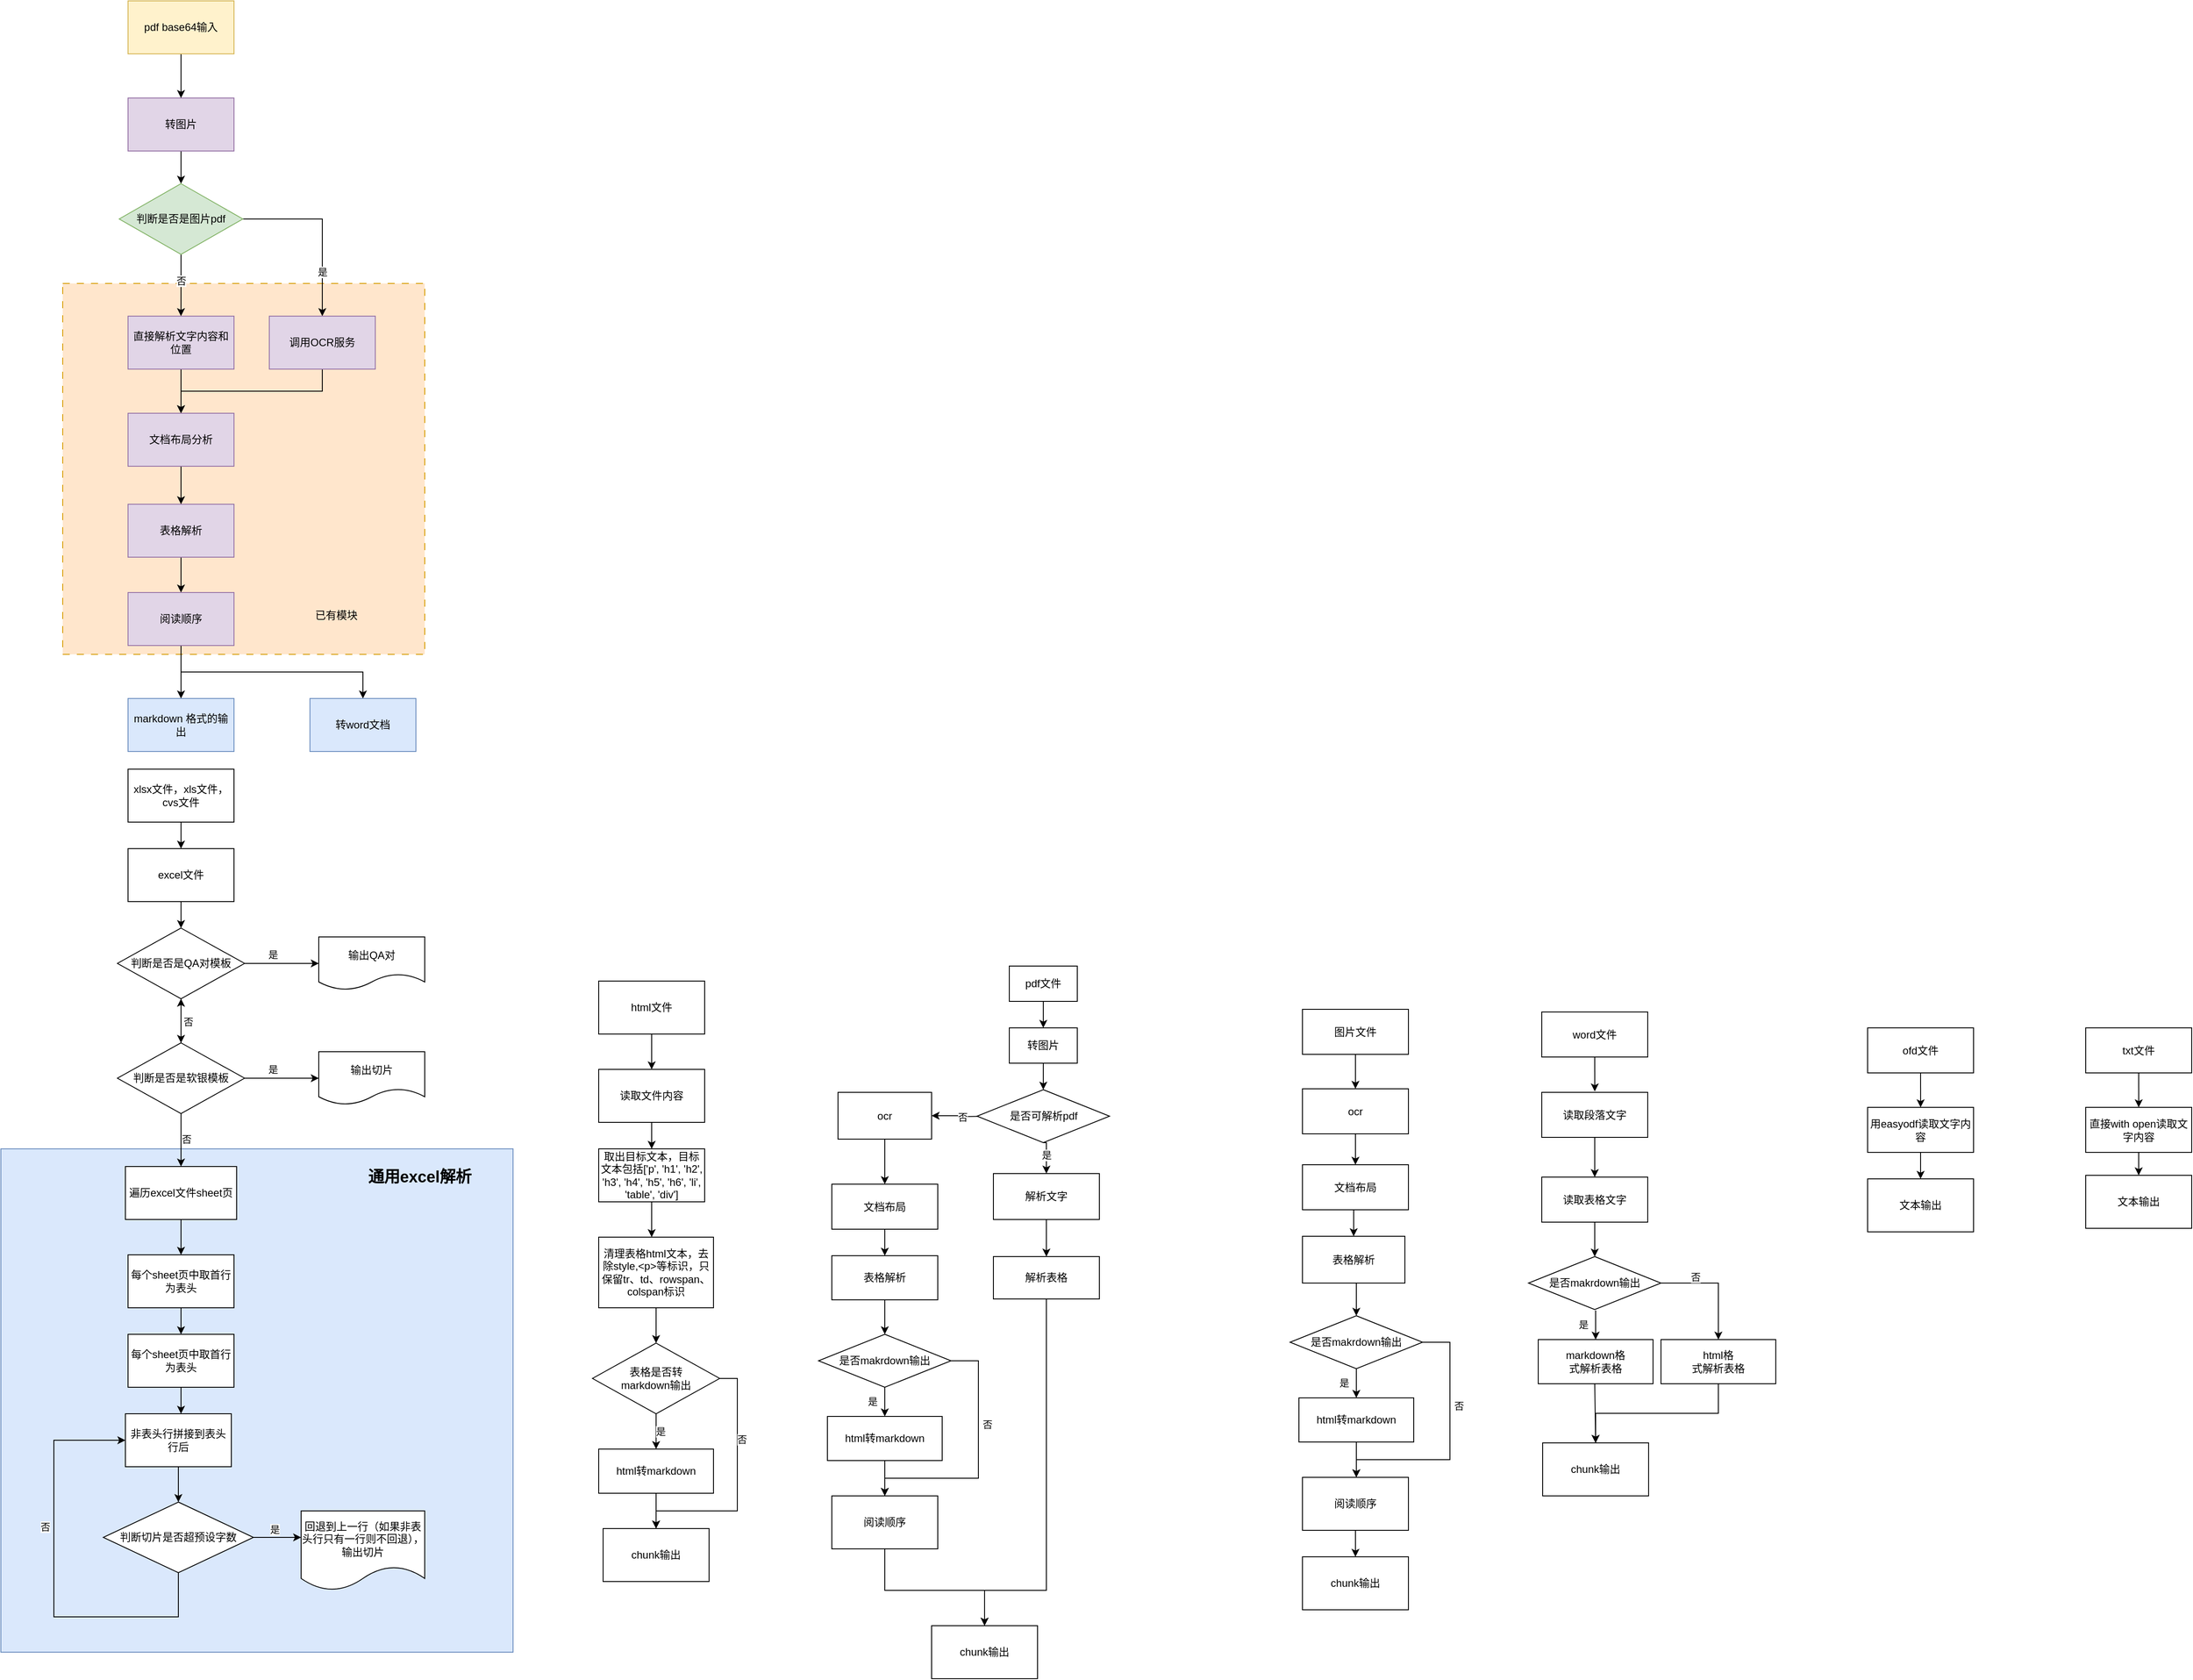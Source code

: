 <mxfile version="26.0.6">
  <diagram id="C5RBs43oDa-KdzZeNtuy" name="Page-1">
    <mxGraphModel dx="2845" dy="1639" grid="1" gridSize="10" guides="1" tooltips="1" connect="1" arrows="1" fold="1" page="1" pageScale="1" pageWidth="827" pageHeight="1169" math="0" shadow="0">
      <root>
        <mxCell id="WIyWlLk6GJQsqaUBKTNV-0" />
        <mxCell id="WIyWlLk6GJQsqaUBKTNV-1" parent="WIyWlLk6GJQsqaUBKTNV-0" />
        <mxCell id="QdetQ8OkIW_a0XtjmtNp-35" value="" style="rounded=0;whiteSpace=wrap;html=1;fillColor=#dae8fc;strokeColor=#6c8ebf;" vertex="1" parent="WIyWlLk6GJQsqaUBKTNV-1">
          <mxGeometry x="120" y="1400" width="580" height="570" as="geometry" />
        </mxCell>
        <mxCell id="Iuxmsyv7oll6pWx-hJi9-32" value="&amp;nbsp; &amp;nbsp; &amp;nbsp; &amp;nbsp; &amp;nbsp; &amp;nbsp; &amp;nbsp; &amp;nbsp; &amp;nbsp; &amp;nbsp; &amp;nbsp; &amp;nbsp; &amp;nbsp; &amp;nbsp; &amp;nbsp; &amp;nbsp; &amp;nbsp; &amp;nbsp; &amp;nbsp; &amp;nbsp; &amp;nbsp; &amp;nbsp; &amp;nbsp; &amp;nbsp; &amp;nbsp; &amp;nbsp; &amp;nbsp; &amp;nbsp; &amp;nbsp; &amp;nbsp;&lt;div&gt;&lt;br&gt;&lt;/div&gt;&lt;div&gt;&lt;br&gt;&lt;/div&gt;&lt;div&gt;&lt;br&gt;&lt;/div&gt;&lt;div&gt;&lt;br&gt;&lt;/div&gt;&lt;div&gt;&lt;br&gt;&lt;/div&gt;&lt;div&gt;&lt;br&gt;&lt;/div&gt;&lt;div&gt;&lt;br&gt;&lt;/div&gt;&lt;div&gt;&lt;br&gt;&lt;/div&gt;&lt;div&gt;&lt;br&gt;&lt;/div&gt;&lt;div&gt;&lt;br&gt;&lt;/div&gt;&lt;div&gt;&lt;br&gt;&lt;/div&gt;&lt;div&gt;&lt;br&gt;&lt;/div&gt;&lt;div&gt;&lt;br&gt;&lt;/div&gt;&lt;div&gt;&lt;br&gt;&lt;/div&gt;&lt;div&gt;&lt;br&gt;&lt;/div&gt;&lt;div&gt;&lt;br&gt;&lt;/div&gt;&lt;div&gt;&lt;br&gt;&lt;/div&gt;&lt;div&gt;&lt;br&gt;&lt;/div&gt;&lt;div&gt;&lt;br&gt;&lt;/div&gt;&lt;div&gt;&lt;br&gt;&lt;/div&gt;&lt;div&gt;&lt;br&gt;&lt;/div&gt;&lt;div&gt;&lt;br&gt;&lt;/div&gt;&lt;div&gt;&amp;nbsp; &amp;nbsp; &amp;nbsp; &amp;nbsp; &amp;nbsp; &amp;nbsp; &amp;nbsp; &amp;nbsp; &amp;nbsp; &amp;nbsp; &amp;nbsp; &amp;nbsp; &amp;nbsp; &amp;nbsp; &amp;nbsp; &amp;nbsp; &amp;nbsp; &amp;nbsp; &amp;nbsp; &amp;nbsp; &amp;nbsp; &amp;nbsp; &amp;nbsp; &amp;nbsp; &amp;nbsp; &amp;nbsp; &amp;nbsp; &amp;nbsp; &amp;nbsp; &amp;nbsp; &amp;nbsp; &amp;nbsp;已有模块&lt;/div&gt;" style="rounded=0;whiteSpace=wrap;html=1;dashed=1;dashPattern=8 8;fillColor=#ffe6cc;strokeColor=#d79b00;" parent="WIyWlLk6GJQsqaUBKTNV-1" vertex="1">
          <mxGeometry x="190" y="420" width="410" height="420" as="geometry" />
        </mxCell>
        <mxCell id="Iuxmsyv7oll6pWx-hJi9-3" style="edgeStyle=orthogonalEdgeStyle;rounded=0;orthogonalLoop=1;jettySize=auto;html=1;exitX=0.5;exitY=1;exitDx=0;exitDy=0;entryX=0.5;entryY=0;entryDx=0;entryDy=0;" parent="WIyWlLk6GJQsqaUBKTNV-1" source="Iuxmsyv7oll6pWx-hJi9-4" target="Iuxmsyv7oll6pWx-hJi9-24" edge="1">
          <mxGeometry relative="1" as="geometry" />
        </mxCell>
        <mxCell id="Iuxmsyv7oll6pWx-hJi9-4" value="表格解析" style="rounded=0;whiteSpace=wrap;html=1;fillColor=#e1d5e7;strokeColor=#9673a6;" parent="WIyWlLk6GJQsqaUBKTNV-1" vertex="1">
          <mxGeometry x="264" y="670" width="120" height="60" as="geometry" />
        </mxCell>
        <mxCell id="Iuxmsyv7oll6pWx-hJi9-5" style="edgeStyle=orthogonalEdgeStyle;rounded=0;orthogonalLoop=1;jettySize=auto;html=1;exitX=0.5;exitY=1;exitDx=0;exitDy=0;entryX=0.5;entryY=0;entryDx=0;entryDy=0;" parent="WIyWlLk6GJQsqaUBKTNV-1" source="Iuxmsyv7oll6pWx-hJi9-6" target="Iuxmsyv7oll6pWx-hJi9-11" edge="1">
          <mxGeometry relative="1" as="geometry" />
        </mxCell>
        <mxCell id="Iuxmsyv7oll6pWx-hJi9-6" value="转图片" style="rounded=0;whiteSpace=wrap;html=1;fillColor=#e1d5e7;strokeColor=#9673a6;" parent="WIyWlLk6GJQsqaUBKTNV-1" vertex="1">
          <mxGeometry x="264" y="210" width="120" height="60" as="geometry" />
        </mxCell>
        <mxCell id="Iuxmsyv7oll6pWx-hJi9-7" style="edgeStyle=orthogonalEdgeStyle;rounded=0;orthogonalLoop=1;jettySize=auto;html=1;exitX=1;exitY=0.5;exitDx=0;exitDy=0;" parent="WIyWlLk6GJQsqaUBKTNV-1" source="Iuxmsyv7oll6pWx-hJi9-11" target="Iuxmsyv7oll6pWx-hJi9-13" edge="1">
          <mxGeometry relative="1" as="geometry" />
        </mxCell>
        <mxCell id="Iuxmsyv7oll6pWx-hJi9-8" value="是" style="edgeLabel;html=1;align=center;verticalAlign=middle;resizable=0;points=[];" parent="Iuxmsyv7oll6pWx-hJi9-7" vertex="1" connectable="0">
          <mxGeometry x="-0.051" relative="1" as="geometry">
            <mxPoint y="55" as="offset" />
          </mxGeometry>
        </mxCell>
        <mxCell id="Iuxmsyv7oll6pWx-hJi9-9" style="edgeStyle=orthogonalEdgeStyle;rounded=0;orthogonalLoop=1;jettySize=auto;html=1;exitX=0.5;exitY=1;exitDx=0;exitDy=0;" parent="WIyWlLk6GJQsqaUBKTNV-1" source="Iuxmsyv7oll6pWx-hJi9-11" edge="1">
          <mxGeometry relative="1" as="geometry">
            <mxPoint x="323.966" y="457" as="targetPoint" />
          </mxGeometry>
        </mxCell>
        <mxCell id="Iuxmsyv7oll6pWx-hJi9-10" value="否" style="edgeLabel;html=1;align=center;verticalAlign=middle;resizable=0;points=[];" parent="Iuxmsyv7oll6pWx-hJi9-9" vertex="1" connectable="0">
          <mxGeometry x="-0.225" y="2" relative="1" as="geometry">
            <mxPoint x="-2" y="2" as="offset" />
          </mxGeometry>
        </mxCell>
        <mxCell id="Iuxmsyv7oll6pWx-hJi9-11" value="判断是否是图片pdf" style="rhombus;whiteSpace=wrap;html=1;fillColor=#d5e8d4;strokeColor=#82b366;" parent="WIyWlLk6GJQsqaUBKTNV-1" vertex="1">
          <mxGeometry x="254" y="307" width="140" height="80" as="geometry" />
        </mxCell>
        <mxCell id="Iuxmsyv7oll6pWx-hJi9-12" style="edgeStyle=orthogonalEdgeStyle;rounded=0;orthogonalLoop=1;jettySize=auto;html=1;exitX=0.5;exitY=1;exitDx=0;exitDy=0;entryX=0.5;entryY=0;entryDx=0;entryDy=0;" parent="WIyWlLk6GJQsqaUBKTNV-1" source="Iuxmsyv7oll6pWx-hJi9-13" target="Iuxmsyv7oll6pWx-hJi9-19" edge="1">
          <mxGeometry relative="1" as="geometry" />
        </mxCell>
        <mxCell id="Iuxmsyv7oll6pWx-hJi9-13" value="调用OCR服务" style="rounded=0;whiteSpace=wrap;html=1;fillColor=#e1d5e7;strokeColor=#9673a6;" parent="WIyWlLk6GJQsqaUBKTNV-1" vertex="1">
          <mxGeometry x="424" y="457" width="120" height="60" as="geometry" />
        </mxCell>
        <mxCell id="Iuxmsyv7oll6pWx-hJi9-14" style="edgeStyle=orthogonalEdgeStyle;rounded=0;orthogonalLoop=1;jettySize=auto;html=1;exitX=0.5;exitY=1;exitDx=0;exitDy=0;" parent="WIyWlLk6GJQsqaUBKTNV-1" source="Iuxmsyv7oll6pWx-hJi9-15" target="Iuxmsyv7oll6pWx-hJi9-19" edge="1">
          <mxGeometry relative="1" as="geometry" />
        </mxCell>
        <mxCell id="Iuxmsyv7oll6pWx-hJi9-15" value="直接解析文字内容和位置" style="rounded=0;whiteSpace=wrap;html=1;fillColor=#e1d5e7;strokeColor=#9673a6;" parent="WIyWlLk6GJQsqaUBKTNV-1" vertex="1">
          <mxGeometry x="264" y="457" width="120" height="60" as="geometry" />
        </mxCell>
        <mxCell id="Iuxmsyv7oll6pWx-hJi9-16" style="edgeStyle=orthogonalEdgeStyle;rounded=0;orthogonalLoop=1;jettySize=auto;html=1;exitX=0.5;exitY=1;exitDx=0;exitDy=0;entryX=0.5;entryY=0;entryDx=0;entryDy=0;" parent="WIyWlLk6GJQsqaUBKTNV-1" source="Iuxmsyv7oll6pWx-hJi9-19" target="Iuxmsyv7oll6pWx-hJi9-4" edge="1">
          <mxGeometry relative="1" as="geometry" />
        </mxCell>
        <mxCell id="Iuxmsyv7oll6pWx-hJi9-19" value="文档布局分析" style="rounded=0;whiteSpace=wrap;html=1;fillColor=#e1d5e7;strokeColor=#9673a6;" parent="WIyWlLk6GJQsqaUBKTNV-1" vertex="1">
          <mxGeometry x="264" y="567" width="120" height="60" as="geometry" />
        </mxCell>
        <mxCell id="Iuxmsyv7oll6pWx-hJi9-29" style="edgeStyle=orthogonalEdgeStyle;rounded=0;orthogonalLoop=1;jettySize=auto;html=1;exitX=0.5;exitY=1;exitDx=0;exitDy=0;entryX=0.5;entryY=0;entryDx=0;entryDy=0;" parent="WIyWlLk6GJQsqaUBKTNV-1" source="Iuxmsyv7oll6pWx-hJi9-24" target="Iuxmsyv7oll6pWx-hJi9-28" edge="1">
          <mxGeometry relative="1" as="geometry" />
        </mxCell>
        <mxCell id="Iuxmsyv7oll6pWx-hJi9-31" style="edgeStyle=orthogonalEdgeStyle;rounded=0;orthogonalLoop=1;jettySize=auto;html=1;exitX=0.5;exitY=1;exitDx=0;exitDy=0;entryX=0.5;entryY=0;entryDx=0;entryDy=0;" parent="WIyWlLk6GJQsqaUBKTNV-1" source="Iuxmsyv7oll6pWx-hJi9-24" target="Iuxmsyv7oll6pWx-hJi9-30" edge="1">
          <mxGeometry relative="1" as="geometry" />
        </mxCell>
        <mxCell id="Iuxmsyv7oll6pWx-hJi9-24" value="阅读顺序" style="rounded=0;whiteSpace=wrap;html=1;fillColor=#e1d5e7;strokeColor=#9673a6;" parent="WIyWlLk6GJQsqaUBKTNV-1" vertex="1">
          <mxGeometry x="264" y="770" width="120" height="60" as="geometry" />
        </mxCell>
        <mxCell id="Iuxmsyv7oll6pWx-hJi9-26" style="edgeStyle=orthogonalEdgeStyle;rounded=0;orthogonalLoop=1;jettySize=auto;html=1;exitX=0.5;exitY=1;exitDx=0;exitDy=0;entryX=0.5;entryY=0;entryDx=0;entryDy=0;" parent="WIyWlLk6GJQsqaUBKTNV-1" source="Iuxmsyv7oll6pWx-hJi9-25" target="Iuxmsyv7oll6pWx-hJi9-6" edge="1">
          <mxGeometry relative="1" as="geometry" />
        </mxCell>
        <mxCell id="Iuxmsyv7oll6pWx-hJi9-25" value="pdf base64输入" style="rounded=0;whiteSpace=wrap;html=1;fillColor=#fff2cc;strokeColor=#d6b656;" parent="WIyWlLk6GJQsqaUBKTNV-1" vertex="1">
          <mxGeometry x="264" y="100" width="120" height="60" as="geometry" />
        </mxCell>
        <mxCell id="Iuxmsyv7oll6pWx-hJi9-28" value="转word文档" style="rounded=0;whiteSpace=wrap;html=1;fillColor=#dae8fc;strokeColor=#6c8ebf;" parent="WIyWlLk6GJQsqaUBKTNV-1" vertex="1">
          <mxGeometry x="470" y="890" width="120" height="60" as="geometry" />
        </mxCell>
        <mxCell id="Iuxmsyv7oll6pWx-hJi9-30" value="markdown 格式的输出" style="rounded=0;whiteSpace=wrap;html=1;fillColor=#dae8fc;strokeColor=#6c8ebf;" parent="WIyWlLk6GJQsqaUBKTNV-1" vertex="1">
          <mxGeometry x="264" y="890" width="120" height="60" as="geometry" />
        </mxCell>
        <mxCell id="QdetQ8OkIW_a0XtjmtNp-219" style="edgeStyle=orthogonalEdgeStyle;rounded=0;orthogonalLoop=1;jettySize=auto;html=1;exitX=0.5;exitY=1;exitDx=0;exitDy=0;entryX=0.5;entryY=0;entryDx=0;entryDy=0;" edge="1" parent="WIyWlLk6GJQsqaUBKTNV-1" source="QdetQ8OkIW_a0XtjmtNp-0" target="QdetQ8OkIW_a0XtjmtNp-216">
          <mxGeometry relative="1" as="geometry" />
        </mxCell>
        <mxCell id="QdetQ8OkIW_a0XtjmtNp-0" value="xlsx文件，xls文件，cvs文件" style="rounded=0;whiteSpace=wrap;html=1;" vertex="1" parent="WIyWlLk6GJQsqaUBKTNV-1">
          <mxGeometry x="264" y="970" width="120" height="60" as="geometry" />
        </mxCell>
        <mxCell id="QdetQ8OkIW_a0XtjmtNp-4" style="edgeStyle=orthogonalEdgeStyle;rounded=0;orthogonalLoop=1;jettySize=auto;html=1;exitX=1;exitY=0.5;exitDx=0;exitDy=0;" edge="1" parent="WIyWlLk6GJQsqaUBKTNV-1" source="QdetQ8OkIW_a0XtjmtNp-2">
          <mxGeometry relative="1" as="geometry">
            <mxPoint x="480" y="1190" as="targetPoint" />
          </mxGeometry>
        </mxCell>
        <mxCell id="QdetQ8OkIW_a0XtjmtNp-5" value="是" style="edgeLabel;html=1;align=center;verticalAlign=middle;resizable=0;points=[];" vertex="1" connectable="0" parent="QdetQ8OkIW_a0XtjmtNp-4">
          <mxGeometry x="-0.243" y="3" relative="1" as="geometry">
            <mxPoint y="-7" as="offset" />
          </mxGeometry>
        </mxCell>
        <mxCell id="QdetQ8OkIW_a0XtjmtNp-7" style="edgeStyle=orthogonalEdgeStyle;rounded=0;orthogonalLoop=1;jettySize=auto;html=1;exitX=0.5;exitY=1;exitDx=0;exitDy=0;" edge="1" parent="WIyWlLk6GJQsqaUBKTNV-1" source="QdetQ8OkIW_a0XtjmtNp-2">
          <mxGeometry relative="1" as="geometry">
            <mxPoint x="324" y="1280" as="targetPoint" />
          </mxGeometry>
        </mxCell>
        <mxCell id="QdetQ8OkIW_a0XtjmtNp-8" value="否" style="edgeLabel;html=1;align=center;verticalAlign=middle;resizable=0;points=[];" vertex="1" connectable="0" parent="QdetQ8OkIW_a0XtjmtNp-7">
          <mxGeometry x="0.01" y="1" relative="1" as="geometry">
            <mxPoint x="6" y="1" as="offset" />
          </mxGeometry>
        </mxCell>
        <mxCell id="QdetQ8OkIW_a0XtjmtNp-2" value="判断是否是QA对模板" style="rhombus;whiteSpace=wrap;html=1;" vertex="1" parent="WIyWlLk6GJQsqaUBKTNV-1">
          <mxGeometry x="252" y="1150" width="144" height="80" as="geometry" />
        </mxCell>
        <mxCell id="QdetQ8OkIW_a0XtjmtNp-6" value="输出QA对" style="shape=document;whiteSpace=wrap;html=1;boundedLbl=1;" vertex="1" parent="WIyWlLk6GJQsqaUBKTNV-1">
          <mxGeometry x="480" y="1160" width="120" height="60" as="geometry" />
        </mxCell>
        <mxCell id="QdetQ8OkIW_a0XtjmtNp-10" style="edgeStyle=orthogonalEdgeStyle;rounded=0;orthogonalLoop=1;jettySize=auto;html=1;exitX=1;exitY=0.5;exitDx=0;exitDy=0;" edge="1" parent="WIyWlLk6GJQsqaUBKTNV-1" source="QdetQ8OkIW_a0XtjmtNp-12">
          <mxGeometry relative="1" as="geometry">
            <mxPoint x="480" y="1320" as="targetPoint" />
          </mxGeometry>
        </mxCell>
        <mxCell id="QdetQ8OkIW_a0XtjmtNp-11" value="是" style="edgeLabel;html=1;align=center;verticalAlign=middle;resizable=0;points=[];" vertex="1" connectable="0" parent="QdetQ8OkIW_a0XtjmtNp-10">
          <mxGeometry x="-0.243" y="3" relative="1" as="geometry">
            <mxPoint y="-7" as="offset" />
          </mxGeometry>
        </mxCell>
        <mxCell id="QdetQ8OkIW_a0XtjmtNp-16" style="edgeStyle=orthogonalEdgeStyle;rounded=0;orthogonalLoop=1;jettySize=auto;html=1;exitX=0.5;exitY=1;exitDx=0;exitDy=0;" edge="1" parent="WIyWlLk6GJQsqaUBKTNV-1" source="QdetQ8OkIW_a0XtjmtNp-12">
          <mxGeometry relative="1" as="geometry">
            <mxPoint x="324" y="1420" as="targetPoint" />
          </mxGeometry>
        </mxCell>
        <mxCell id="QdetQ8OkIW_a0XtjmtNp-18" value="否" style="edgeLabel;html=1;align=center;verticalAlign=middle;resizable=0;points=[];" vertex="1" connectable="0" parent="QdetQ8OkIW_a0XtjmtNp-16">
          <mxGeometry x="-0.161" relative="1" as="geometry">
            <mxPoint x="6" y="3" as="offset" />
          </mxGeometry>
        </mxCell>
        <mxCell id="QdetQ8OkIW_a0XtjmtNp-19" value="" style="edgeStyle=orthogonalEdgeStyle;rounded=0;orthogonalLoop=1;jettySize=auto;html=1;" edge="1" parent="WIyWlLk6GJQsqaUBKTNV-1" source="QdetQ8OkIW_a0XtjmtNp-12" target="QdetQ8OkIW_a0XtjmtNp-2">
          <mxGeometry relative="1" as="geometry" />
        </mxCell>
        <mxCell id="QdetQ8OkIW_a0XtjmtNp-12" value="判断是否是软银模板" style="rhombus;whiteSpace=wrap;html=1;" vertex="1" parent="WIyWlLk6GJQsqaUBKTNV-1">
          <mxGeometry x="252" y="1280" width="144" height="80" as="geometry" />
        </mxCell>
        <mxCell id="QdetQ8OkIW_a0XtjmtNp-13" value="输出切片" style="shape=document;whiteSpace=wrap;html=1;boundedLbl=1;" vertex="1" parent="WIyWlLk6GJQsqaUBKTNV-1">
          <mxGeometry x="480" y="1290" width="120" height="60" as="geometry" />
        </mxCell>
        <mxCell id="QdetQ8OkIW_a0XtjmtNp-23" style="edgeStyle=orthogonalEdgeStyle;rounded=0;orthogonalLoop=1;jettySize=auto;html=1;exitX=0.5;exitY=1;exitDx=0;exitDy=0;entryX=0.5;entryY=0;entryDx=0;entryDy=0;" edge="1" parent="WIyWlLk6GJQsqaUBKTNV-1" source="QdetQ8OkIW_a0XtjmtNp-20" target="QdetQ8OkIW_a0XtjmtNp-22">
          <mxGeometry relative="1" as="geometry" />
        </mxCell>
        <mxCell id="QdetQ8OkIW_a0XtjmtNp-20" value="遍历excel文件sheet页" style="rounded=0;whiteSpace=wrap;html=1;" vertex="1" parent="WIyWlLk6GJQsqaUBKTNV-1">
          <mxGeometry x="261" y="1420" width="126" height="60" as="geometry" />
        </mxCell>
        <mxCell id="QdetQ8OkIW_a0XtjmtNp-27" style="edgeStyle=orthogonalEdgeStyle;rounded=0;orthogonalLoop=1;jettySize=auto;html=1;exitX=0.5;exitY=1;exitDx=0;exitDy=0;entryX=0.5;entryY=0;entryDx=0;entryDy=0;" edge="1" parent="WIyWlLk6GJQsqaUBKTNV-1" source="QdetQ8OkIW_a0XtjmtNp-22" target="QdetQ8OkIW_a0XtjmtNp-25">
          <mxGeometry relative="1" as="geometry" />
        </mxCell>
        <mxCell id="QdetQ8OkIW_a0XtjmtNp-22" value="每个sheet页中取首行为表头" style="rounded=0;whiteSpace=wrap;html=1;" vertex="1" parent="WIyWlLk6GJQsqaUBKTNV-1">
          <mxGeometry x="264" y="1520" width="120" height="60" as="geometry" />
        </mxCell>
        <mxCell id="QdetQ8OkIW_a0XtjmtNp-28" style="edgeStyle=orthogonalEdgeStyle;rounded=0;orthogonalLoop=1;jettySize=auto;html=1;exitX=0.5;exitY=1;exitDx=0;exitDy=0;" edge="1" parent="WIyWlLk6GJQsqaUBKTNV-1" source="QdetQ8OkIW_a0XtjmtNp-25">
          <mxGeometry relative="1" as="geometry">
            <mxPoint x="324" y="1700" as="targetPoint" />
          </mxGeometry>
        </mxCell>
        <mxCell id="QdetQ8OkIW_a0XtjmtNp-25" value="每个sheet页中取首行为表头" style="rounded=0;whiteSpace=wrap;html=1;" vertex="1" parent="WIyWlLk6GJQsqaUBKTNV-1">
          <mxGeometry x="264" y="1610" width="120" height="60" as="geometry" />
        </mxCell>
        <mxCell id="QdetQ8OkIW_a0XtjmtNp-31" style="edgeStyle=orthogonalEdgeStyle;rounded=0;orthogonalLoop=1;jettySize=auto;html=1;exitX=0.5;exitY=1;exitDx=0;exitDy=0;entryX=0.5;entryY=0;entryDx=0;entryDy=0;" edge="1" parent="WIyWlLk6GJQsqaUBKTNV-1" source="QdetQ8OkIW_a0XtjmtNp-29" target="QdetQ8OkIW_a0XtjmtNp-30">
          <mxGeometry relative="1" as="geometry" />
        </mxCell>
        <mxCell id="QdetQ8OkIW_a0XtjmtNp-29" value="非表头行拼接到表头行后" style="rounded=0;whiteSpace=wrap;html=1;" vertex="1" parent="WIyWlLk6GJQsqaUBKTNV-1">
          <mxGeometry x="261" y="1700" width="120" height="60" as="geometry" />
        </mxCell>
        <mxCell id="QdetQ8OkIW_a0XtjmtNp-32" style="edgeStyle=orthogonalEdgeStyle;rounded=0;orthogonalLoop=1;jettySize=auto;html=1;exitX=1;exitY=0.5;exitDx=0;exitDy=0;" edge="1" parent="WIyWlLk6GJQsqaUBKTNV-1" source="QdetQ8OkIW_a0XtjmtNp-30">
          <mxGeometry relative="1" as="geometry">
            <mxPoint x="460" y="1840" as="targetPoint" />
          </mxGeometry>
        </mxCell>
        <mxCell id="QdetQ8OkIW_a0XtjmtNp-33" value="是" style="edgeLabel;html=1;align=center;verticalAlign=middle;resizable=0;points=[];" vertex="1" connectable="0" parent="QdetQ8OkIW_a0XtjmtNp-32">
          <mxGeometry x="0.083" y="4" relative="1" as="geometry">
            <mxPoint x="-5" y="-6" as="offset" />
          </mxGeometry>
        </mxCell>
        <mxCell id="QdetQ8OkIW_a0XtjmtNp-41" style="edgeStyle=orthogonalEdgeStyle;rounded=0;orthogonalLoop=1;jettySize=auto;html=1;exitX=0.5;exitY=1;exitDx=0;exitDy=0;entryX=0;entryY=0.5;entryDx=0;entryDy=0;" edge="1" parent="WIyWlLk6GJQsqaUBKTNV-1" source="QdetQ8OkIW_a0XtjmtNp-30" target="QdetQ8OkIW_a0XtjmtNp-29">
          <mxGeometry relative="1" as="geometry">
            <Array as="points">
              <mxPoint x="321" y="1930" />
              <mxPoint x="180" y="1930" />
              <mxPoint x="180" y="1730" />
            </Array>
          </mxGeometry>
        </mxCell>
        <mxCell id="QdetQ8OkIW_a0XtjmtNp-42" value="否" style="edgeLabel;html=1;align=center;verticalAlign=middle;resizable=0;points=[];" vertex="1" connectable="0" parent="QdetQ8OkIW_a0XtjmtNp-41">
          <mxGeometry x="0.241" y="-3" relative="1" as="geometry">
            <mxPoint x="-13" as="offset" />
          </mxGeometry>
        </mxCell>
        <mxCell id="QdetQ8OkIW_a0XtjmtNp-30" value="判断切片是否超预设字数" style="rhombus;whiteSpace=wrap;html=1;" vertex="1" parent="WIyWlLk6GJQsqaUBKTNV-1">
          <mxGeometry x="236" y="1800" width="170" height="80" as="geometry" />
        </mxCell>
        <mxCell id="QdetQ8OkIW_a0XtjmtNp-34" value="回退到上一行（如果非表头行只有一行则不回退），输出切片" style="shape=document;whiteSpace=wrap;html=1;boundedLbl=1;" vertex="1" parent="WIyWlLk6GJQsqaUBKTNV-1">
          <mxGeometry x="460" y="1810" width="140" height="90" as="geometry" />
        </mxCell>
        <mxCell id="QdetQ8OkIW_a0XtjmtNp-43" value="&lt;font style=&quot;font-size: 18px;&quot;&gt;通用excel解析&lt;/font&gt;" style="text;strokeColor=none;fillColor=none;html=1;fontSize=24;fontStyle=1;verticalAlign=middle;align=center;" vertex="1" parent="WIyWlLk6GJQsqaUBKTNV-1">
          <mxGeometry x="544" y="1410" width="100" height="40" as="geometry" />
        </mxCell>
        <mxCell id="QdetQ8OkIW_a0XtjmtNp-64" style="edgeStyle=orthogonalEdgeStyle;rounded=0;orthogonalLoop=1;jettySize=auto;html=1;exitX=0.5;exitY=1;exitDx=0;exitDy=0;entryX=0.5;entryY=0;entryDx=0;entryDy=0;" edge="1" parent="WIyWlLk6GJQsqaUBKTNV-1" source="QdetQ8OkIW_a0XtjmtNp-44" target="QdetQ8OkIW_a0XtjmtNp-46">
          <mxGeometry relative="1" as="geometry" />
        </mxCell>
        <mxCell id="QdetQ8OkIW_a0XtjmtNp-44" value="html文件" style="rounded=0;whiteSpace=wrap;html=1;" vertex="1" parent="WIyWlLk6GJQsqaUBKTNV-1">
          <mxGeometry x="797" y="1210" width="120" height="60" as="geometry" />
        </mxCell>
        <mxCell id="QdetQ8OkIW_a0XtjmtNp-47" style="edgeStyle=orthogonalEdgeStyle;rounded=0;orthogonalLoop=1;jettySize=auto;html=1;exitX=0.5;exitY=1;exitDx=0;exitDy=0;" edge="1" parent="WIyWlLk6GJQsqaUBKTNV-1" source="QdetQ8OkIW_a0XtjmtNp-46">
          <mxGeometry relative="1" as="geometry">
            <mxPoint x="857" y="1400" as="targetPoint" />
          </mxGeometry>
        </mxCell>
        <mxCell id="QdetQ8OkIW_a0XtjmtNp-46" value="读取文件内容" style="rounded=0;whiteSpace=wrap;html=1;" vertex="1" parent="WIyWlLk6GJQsqaUBKTNV-1">
          <mxGeometry x="797" y="1310" width="120" height="60" as="geometry" />
        </mxCell>
        <mxCell id="QdetQ8OkIW_a0XtjmtNp-51" style="edgeStyle=orthogonalEdgeStyle;rounded=0;orthogonalLoop=1;jettySize=auto;html=1;exitX=0.5;exitY=1;exitDx=0;exitDy=0;" edge="1" parent="WIyWlLk6GJQsqaUBKTNV-1" source="QdetQ8OkIW_a0XtjmtNp-49">
          <mxGeometry relative="1" as="geometry">
            <mxPoint x="857" y="1500" as="targetPoint" />
          </mxGeometry>
        </mxCell>
        <mxCell id="QdetQ8OkIW_a0XtjmtNp-49" value="取出目标文本，目标文本包括[&#39;p&#39;, &#39;h1&#39;, &#39;h2&#39;, &#39;h3&#39;, &#39;h4&#39;, &#39;h5&#39;, &#39;h6&#39;, &#39;li&#39;, &#39;table&#39;, &#39;div&#39;]" style="rounded=0;whiteSpace=wrap;html=1;" vertex="1" parent="WIyWlLk6GJQsqaUBKTNV-1">
          <mxGeometry x="797" y="1400" width="120" height="60" as="geometry" />
        </mxCell>
        <mxCell id="QdetQ8OkIW_a0XtjmtNp-56" style="edgeStyle=orthogonalEdgeStyle;rounded=0;orthogonalLoop=1;jettySize=auto;html=1;exitX=0.5;exitY=1;exitDx=0;exitDy=0;entryX=0.5;entryY=0;entryDx=0;entryDy=0;" edge="1" parent="WIyWlLk6GJQsqaUBKTNV-1" source="QdetQ8OkIW_a0XtjmtNp-52" target="QdetQ8OkIW_a0XtjmtNp-55">
          <mxGeometry relative="1" as="geometry" />
        </mxCell>
        <mxCell id="QdetQ8OkIW_a0XtjmtNp-52" value="清理表格html文本，去除style,&amp;lt;p&amp;gt;等标识，只保留tr、td、rowspan、colspan标识" style="rounded=0;whiteSpace=wrap;html=1;" vertex="1" parent="WIyWlLk6GJQsqaUBKTNV-1">
          <mxGeometry x="797" y="1500" width="130" height="80" as="geometry" />
        </mxCell>
        <mxCell id="QdetQ8OkIW_a0XtjmtNp-59" style="edgeStyle=orthogonalEdgeStyle;rounded=0;orthogonalLoop=1;jettySize=auto;html=1;exitX=0.5;exitY=1;exitDx=0;exitDy=0;" edge="1" parent="WIyWlLk6GJQsqaUBKTNV-1" source="QdetQ8OkIW_a0XtjmtNp-55">
          <mxGeometry relative="1" as="geometry">
            <mxPoint x="862" y="1740" as="targetPoint" />
          </mxGeometry>
        </mxCell>
        <mxCell id="QdetQ8OkIW_a0XtjmtNp-61" value="是" style="edgeLabel;html=1;align=center;verticalAlign=middle;resizable=0;points=[];" vertex="1" connectable="0" parent="QdetQ8OkIW_a0XtjmtNp-59">
          <mxGeometry x="-0.013" y="-2" relative="1" as="geometry">
            <mxPoint x="5" y="-2" as="offset" />
          </mxGeometry>
        </mxCell>
        <mxCell id="QdetQ8OkIW_a0XtjmtNp-68" style="edgeStyle=orthogonalEdgeStyle;rounded=0;orthogonalLoop=1;jettySize=auto;html=1;exitX=1;exitY=0.5;exitDx=0;exitDy=0;entryX=0.5;entryY=0;entryDx=0;entryDy=0;" edge="1" parent="WIyWlLk6GJQsqaUBKTNV-1" source="QdetQ8OkIW_a0XtjmtNp-55" target="QdetQ8OkIW_a0XtjmtNp-67">
          <mxGeometry relative="1" as="geometry">
            <Array as="points">
              <mxPoint x="954" y="1660" />
              <mxPoint x="954" y="1810" />
              <mxPoint x="862" y="1810" />
            </Array>
          </mxGeometry>
        </mxCell>
        <mxCell id="QdetQ8OkIW_a0XtjmtNp-69" value="否" style="edgeLabel;html=1;align=center;verticalAlign=middle;resizable=0;points=[];" vertex="1" connectable="0" parent="QdetQ8OkIW_a0XtjmtNp-68">
          <mxGeometry x="-0.369" y="5" relative="1" as="geometry">
            <mxPoint as="offset" />
          </mxGeometry>
        </mxCell>
        <mxCell id="QdetQ8OkIW_a0XtjmtNp-55" value="表格是否转&lt;div&gt;markdown输出&lt;/div&gt;" style="rhombus;whiteSpace=wrap;html=1;" vertex="1" parent="WIyWlLk6GJQsqaUBKTNV-1">
          <mxGeometry x="790" y="1620" width="144" height="80" as="geometry" />
        </mxCell>
        <mxCell id="QdetQ8OkIW_a0XtjmtNp-66" style="edgeStyle=orthogonalEdgeStyle;rounded=0;orthogonalLoop=1;jettySize=auto;html=1;exitX=0.5;exitY=1;exitDx=0;exitDy=0;entryX=0.5;entryY=0;entryDx=0;entryDy=0;" edge="1" parent="WIyWlLk6GJQsqaUBKTNV-1" source="QdetQ8OkIW_a0XtjmtNp-62">
          <mxGeometry relative="1" as="geometry">
            <mxPoint x="862" y="1830" as="targetPoint" />
          </mxGeometry>
        </mxCell>
        <mxCell id="QdetQ8OkIW_a0XtjmtNp-62" value="html转markdown" style="rounded=0;whiteSpace=wrap;html=1;" vertex="1" parent="WIyWlLk6GJQsqaUBKTNV-1">
          <mxGeometry x="797" y="1740" width="130" height="50" as="geometry" />
        </mxCell>
        <mxCell id="QdetQ8OkIW_a0XtjmtNp-67" value="chunk输出" style="rounded=0;whiteSpace=wrap;html=1;" vertex="1" parent="WIyWlLk6GJQsqaUBKTNV-1">
          <mxGeometry x="802" y="1830" width="120" height="60" as="geometry" />
        </mxCell>
        <mxCell id="QdetQ8OkIW_a0XtjmtNp-81" style="edgeStyle=orthogonalEdgeStyle;rounded=0;orthogonalLoop=1;jettySize=auto;html=1;exitX=0.5;exitY=1;exitDx=0;exitDy=0;entryX=0.5;entryY=0;entryDx=0;entryDy=0;" edge="1" parent="WIyWlLk6GJQsqaUBKTNV-1" source="QdetQ8OkIW_a0XtjmtNp-82" target="QdetQ8OkIW_a0XtjmtNp-84">
          <mxGeometry relative="1" as="geometry" />
        </mxCell>
        <mxCell id="QdetQ8OkIW_a0XtjmtNp-82" value="pdf文件" style="rounded=0;whiteSpace=wrap;html=1;" vertex="1" parent="WIyWlLk6GJQsqaUBKTNV-1">
          <mxGeometry x="1262" y="1193" width="77" height="40" as="geometry" />
        </mxCell>
        <mxCell id="QdetQ8OkIW_a0XtjmtNp-83" style="edgeStyle=orthogonalEdgeStyle;rounded=0;orthogonalLoop=1;jettySize=auto;html=1;exitX=0.5;exitY=1;exitDx=0;exitDy=0;entryX=0.5;entryY=0;entryDx=0;entryDy=0;" edge="1" parent="WIyWlLk6GJQsqaUBKTNV-1" source="QdetQ8OkIW_a0XtjmtNp-84" target="QdetQ8OkIW_a0XtjmtNp-98">
          <mxGeometry relative="1" as="geometry" />
        </mxCell>
        <mxCell id="QdetQ8OkIW_a0XtjmtNp-84" value="转图片" style="rounded=0;whiteSpace=wrap;html=1;" vertex="1" parent="WIyWlLk6GJQsqaUBKTNV-1">
          <mxGeometry x="1262" y="1263" width="77" height="40" as="geometry" />
        </mxCell>
        <mxCell id="QdetQ8OkIW_a0XtjmtNp-87" style="edgeStyle=orthogonalEdgeStyle;rounded=0;orthogonalLoop=1;jettySize=auto;html=1;exitX=0.5;exitY=1;exitDx=0;exitDy=0;entryX=0.5;entryY=0;entryDx=0;entryDy=0;" edge="1" parent="WIyWlLk6GJQsqaUBKTNV-1" source="QdetQ8OkIW_a0XtjmtNp-88" target="QdetQ8OkIW_a0XtjmtNp-90">
          <mxGeometry relative="1" as="geometry" />
        </mxCell>
        <mxCell id="QdetQ8OkIW_a0XtjmtNp-88" value="文档布局" style="rounded=0;whiteSpace=wrap;html=1;" vertex="1" parent="WIyWlLk6GJQsqaUBKTNV-1">
          <mxGeometry x="1061" y="1440" width="120" height="51" as="geometry" />
        </mxCell>
        <mxCell id="QdetQ8OkIW_a0XtjmtNp-132" style="edgeStyle=orthogonalEdgeStyle;rounded=0;orthogonalLoop=1;jettySize=auto;html=1;exitX=0.5;exitY=1;exitDx=0;exitDy=0;entryX=0.5;entryY=0;entryDx=0;entryDy=0;" edge="1" parent="WIyWlLk6GJQsqaUBKTNV-1" source="QdetQ8OkIW_a0XtjmtNp-90" target="QdetQ8OkIW_a0XtjmtNp-131">
          <mxGeometry relative="1" as="geometry" />
        </mxCell>
        <mxCell id="QdetQ8OkIW_a0XtjmtNp-90" value="表格解析" style="rounded=0;whiteSpace=wrap;html=1;" vertex="1" parent="WIyWlLk6GJQsqaUBKTNV-1">
          <mxGeometry x="1061" y="1521" width="120" height="50" as="geometry" />
        </mxCell>
        <mxCell id="QdetQ8OkIW_a0XtjmtNp-104" style="edgeStyle=orthogonalEdgeStyle;rounded=0;orthogonalLoop=1;jettySize=auto;html=1;exitX=0.5;exitY=1;exitDx=0;exitDy=0;entryX=0.5;entryY=0;entryDx=0;entryDy=0;" edge="1" parent="WIyWlLk6GJQsqaUBKTNV-1" source="QdetQ8OkIW_a0XtjmtNp-91" target="QdetQ8OkIW_a0XtjmtNp-103">
          <mxGeometry relative="1" as="geometry">
            <Array as="points">
              <mxPoint x="1121" y="1900" />
              <mxPoint x="1234" y="1900" />
            </Array>
          </mxGeometry>
        </mxCell>
        <mxCell id="QdetQ8OkIW_a0XtjmtNp-91" value="阅读顺序" style="rounded=0;whiteSpace=wrap;html=1;" vertex="1" parent="WIyWlLk6GJQsqaUBKTNV-1">
          <mxGeometry x="1061" y="1793" width="120" height="60" as="geometry" />
        </mxCell>
        <mxCell id="QdetQ8OkIW_a0XtjmtNp-221" style="edgeStyle=orthogonalEdgeStyle;rounded=0;orthogonalLoop=1;jettySize=auto;html=1;exitX=0.5;exitY=1;exitDx=0;exitDy=0;entryX=0.5;entryY=0;entryDx=0;entryDy=0;" edge="1" parent="WIyWlLk6GJQsqaUBKTNV-1" source="QdetQ8OkIW_a0XtjmtNp-93" target="QdetQ8OkIW_a0XtjmtNp-88">
          <mxGeometry relative="1" as="geometry" />
        </mxCell>
        <mxCell id="QdetQ8OkIW_a0XtjmtNp-93" value="ocr" style="rounded=0;whiteSpace=wrap;html=1;" vertex="1" parent="WIyWlLk6GJQsqaUBKTNV-1">
          <mxGeometry x="1068" y="1336" width="106" height="53" as="geometry" />
        </mxCell>
        <mxCell id="QdetQ8OkIW_a0XtjmtNp-94" style="edgeStyle=orthogonalEdgeStyle;rounded=0;orthogonalLoop=1;jettySize=auto;html=1;exitX=0.5;exitY=1;exitDx=0;exitDy=0;entryX=0.5;entryY=0;entryDx=0;entryDy=0;" edge="1" parent="WIyWlLk6GJQsqaUBKTNV-1" source="QdetQ8OkIW_a0XtjmtNp-98" target="QdetQ8OkIW_a0XtjmtNp-100">
          <mxGeometry relative="1" as="geometry" />
        </mxCell>
        <mxCell id="QdetQ8OkIW_a0XtjmtNp-95" value="是" style="edgeLabel;html=1;align=center;verticalAlign=middle;resizable=0;points=[];" vertex="1" connectable="0" parent="QdetQ8OkIW_a0XtjmtNp-94">
          <mxGeometry x="-0.1" relative="1" as="geometry">
            <mxPoint as="offset" />
          </mxGeometry>
        </mxCell>
        <mxCell id="QdetQ8OkIW_a0XtjmtNp-96" style="edgeStyle=orthogonalEdgeStyle;rounded=0;orthogonalLoop=1;jettySize=auto;html=1;exitX=0;exitY=0.5;exitDx=0;exitDy=0;entryX=1;entryY=0.5;entryDx=0;entryDy=0;" edge="1" parent="WIyWlLk6GJQsqaUBKTNV-1" target="QdetQ8OkIW_a0XtjmtNp-93">
          <mxGeometry relative="1" as="geometry">
            <mxPoint x="1241.5" y="1363" as="sourcePoint" />
          </mxGeometry>
        </mxCell>
        <mxCell id="QdetQ8OkIW_a0XtjmtNp-97" value="否" style="edgeLabel;html=1;align=center;verticalAlign=middle;resizable=0;points=[];" vertex="1" connectable="0" parent="QdetQ8OkIW_a0XtjmtNp-96">
          <mxGeometry x="-0.005" y="-1" relative="1" as="geometry">
            <mxPoint as="offset" />
          </mxGeometry>
        </mxCell>
        <mxCell id="QdetQ8OkIW_a0XtjmtNp-98" value="是否可解析pdf" style="rhombus;whiteSpace=wrap;html=1;" vertex="1" parent="WIyWlLk6GJQsqaUBKTNV-1">
          <mxGeometry x="1225.5" y="1333" width="150" height="60" as="geometry" />
        </mxCell>
        <mxCell id="QdetQ8OkIW_a0XtjmtNp-224" style="edgeStyle=orthogonalEdgeStyle;rounded=0;orthogonalLoop=1;jettySize=auto;html=1;exitX=0.5;exitY=1;exitDx=0;exitDy=0;entryX=0.5;entryY=0;entryDx=0;entryDy=0;" edge="1" parent="WIyWlLk6GJQsqaUBKTNV-1" source="QdetQ8OkIW_a0XtjmtNp-100" target="QdetQ8OkIW_a0XtjmtNp-223">
          <mxGeometry relative="1" as="geometry" />
        </mxCell>
        <mxCell id="QdetQ8OkIW_a0XtjmtNp-100" value="解析文字" style="rounded=0;whiteSpace=wrap;html=1;" vertex="1" parent="WIyWlLk6GJQsqaUBKTNV-1">
          <mxGeometry x="1244" y="1428" width="120" height="52" as="geometry" />
        </mxCell>
        <mxCell id="QdetQ8OkIW_a0XtjmtNp-103" value="chunk输出" style="rounded=0;whiteSpace=wrap;html=1;" vertex="1" parent="WIyWlLk6GJQsqaUBKTNV-1">
          <mxGeometry x="1174" y="1940" width="120" height="60" as="geometry" />
        </mxCell>
        <mxCell id="QdetQ8OkIW_a0XtjmtNp-109" style="edgeStyle=orthogonalEdgeStyle;rounded=0;orthogonalLoop=1;jettySize=auto;html=1;exitX=0.5;exitY=1;exitDx=0;exitDy=0;entryX=0.5;entryY=0;entryDx=0;entryDy=0;" edge="1" parent="WIyWlLk6GJQsqaUBKTNV-1" source="QdetQ8OkIW_a0XtjmtNp-110" target="QdetQ8OkIW_a0XtjmtNp-112">
          <mxGeometry relative="1" as="geometry" />
        </mxCell>
        <mxCell id="QdetQ8OkIW_a0XtjmtNp-110" value="文档布局" style="rounded=0;whiteSpace=wrap;html=1;" vertex="1" parent="WIyWlLk6GJQsqaUBKTNV-1">
          <mxGeometry x="1594" y="1418" width="120" height="51" as="geometry" />
        </mxCell>
        <mxCell id="QdetQ8OkIW_a0XtjmtNp-146" style="edgeStyle=orthogonalEdgeStyle;rounded=0;orthogonalLoop=1;jettySize=auto;html=1;exitX=0.5;exitY=1;exitDx=0;exitDy=0;entryX=0.5;entryY=0;entryDx=0;entryDy=0;" edge="1" parent="WIyWlLk6GJQsqaUBKTNV-1" source="QdetQ8OkIW_a0XtjmtNp-112" target="QdetQ8OkIW_a0XtjmtNp-143">
          <mxGeometry relative="1" as="geometry" />
        </mxCell>
        <mxCell id="QdetQ8OkIW_a0XtjmtNp-112" value="表格解析" style="rounded=0;whiteSpace=wrap;html=1;" vertex="1" parent="WIyWlLk6GJQsqaUBKTNV-1">
          <mxGeometry x="1594" y="1499" width="116" height="53" as="geometry" />
        </mxCell>
        <mxCell id="QdetQ8OkIW_a0XtjmtNp-113" style="edgeStyle=orthogonalEdgeStyle;rounded=0;orthogonalLoop=1;jettySize=auto;html=1;exitX=0.5;exitY=1;exitDx=0;exitDy=0;entryX=0.5;entryY=0;entryDx=0;entryDy=0;" edge="1" parent="WIyWlLk6GJQsqaUBKTNV-1" source="QdetQ8OkIW_a0XtjmtNp-114" target="QdetQ8OkIW_a0XtjmtNp-124">
          <mxGeometry relative="1" as="geometry" />
        </mxCell>
        <mxCell id="QdetQ8OkIW_a0XtjmtNp-114" value="阅读顺序" style="rounded=0;whiteSpace=wrap;html=1;" vertex="1" parent="WIyWlLk6GJQsqaUBKTNV-1">
          <mxGeometry x="1594" y="1772" width="120" height="60" as="geometry" />
        </mxCell>
        <mxCell id="QdetQ8OkIW_a0XtjmtNp-124" value="chunk输出" style="rounded=0;whiteSpace=wrap;html=1;" vertex="1" parent="WIyWlLk6GJQsqaUBKTNV-1">
          <mxGeometry x="1594" y="1862" width="120" height="60" as="geometry" />
        </mxCell>
        <mxCell id="QdetQ8OkIW_a0XtjmtNp-127" style="edgeStyle=orthogonalEdgeStyle;rounded=0;orthogonalLoop=1;jettySize=auto;html=1;exitX=0.5;exitY=1;exitDx=0;exitDy=0;entryX=0.5;entryY=0;entryDx=0;entryDy=0;" edge="1" parent="WIyWlLk6GJQsqaUBKTNV-1" source="QdetQ8OkIW_a0XtjmtNp-125" target="QdetQ8OkIW_a0XtjmtNp-110">
          <mxGeometry relative="1" as="geometry" />
        </mxCell>
        <mxCell id="QdetQ8OkIW_a0XtjmtNp-125" value="ocr" style="rounded=0;whiteSpace=wrap;html=1;" vertex="1" parent="WIyWlLk6GJQsqaUBKTNV-1">
          <mxGeometry x="1594" y="1332" width="120" height="51" as="geometry" />
        </mxCell>
        <mxCell id="QdetQ8OkIW_a0XtjmtNp-130" style="edgeStyle=orthogonalEdgeStyle;rounded=0;orthogonalLoop=1;jettySize=auto;html=1;exitX=0.5;exitY=1;exitDx=0;exitDy=0;" edge="1" parent="WIyWlLk6GJQsqaUBKTNV-1" source="QdetQ8OkIW_a0XtjmtNp-128" target="QdetQ8OkIW_a0XtjmtNp-125">
          <mxGeometry relative="1" as="geometry" />
        </mxCell>
        <mxCell id="QdetQ8OkIW_a0XtjmtNp-128" value="图片文件" style="rounded=0;whiteSpace=wrap;html=1;" vertex="1" parent="WIyWlLk6GJQsqaUBKTNV-1">
          <mxGeometry x="1594" y="1242" width="120" height="51" as="geometry" />
        </mxCell>
        <mxCell id="QdetQ8OkIW_a0XtjmtNp-134" style="edgeStyle=orthogonalEdgeStyle;rounded=0;orthogonalLoop=1;jettySize=auto;html=1;exitX=0.5;exitY=1;exitDx=0;exitDy=0;entryX=0.5;entryY=0;entryDx=0;entryDy=0;" edge="1" parent="WIyWlLk6GJQsqaUBKTNV-1" source="QdetQ8OkIW_a0XtjmtNp-131" target="QdetQ8OkIW_a0XtjmtNp-133">
          <mxGeometry relative="1" as="geometry" />
        </mxCell>
        <mxCell id="QdetQ8OkIW_a0XtjmtNp-137" value="是" style="edgeLabel;html=1;align=center;verticalAlign=middle;resizable=0;points=[];" vertex="1" connectable="0" parent="QdetQ8OkIW_a0XtjmtNp-134">
          <mxGeometry x="-0.065" y="-4" relative="1" as="geometry">
            <mxPoint x="-10" as="offset" />
          </mxGeometry>
        </mxCell>
        <mxCell id="QdetQ8OkIW_a0XtjmtNp-136" style="edgeStyle=orthogonalEdgeStyle;rounded=0;orthogonalLoop=1;jettySize=auto;html=1;exitX=1;exitY=0.5;exitDx=0;exitDy=0;entryX=0.5;entryY=0;entryDx=0;entryDy=0;" edge="1" parent="WIyWlLk6GJQsqaUBKTNV-1" source="QdetQ8OkIW_a0XtjmtNp-131" target="QdetQ8OkIW_a0XtjmtNp-91">
          <mxGeometry relative="1" as="geometry">
            <Array as="points">
              <mxPoint x="1227" y="1640" />
              <mxPoint x="1227" y="1773" />
              <mxPoint x="1121" y="1773" />
            </Array>
          </mxGeometry>
        </mxCell>
        <mxCell id="QdetQ8OkIW_a0XtjmtNp-138" value="否" style="edgeLabel;html=1;align=center;verticalAlign=middle;resizable=0;points=[];" vertex="1" connectable="0" parent="QdetQ8OkIW_a0XtjmtNp-136">
          <mxGeometry x="-0.277" y="1" relative="1" as="geometry">
            <mxPoint x="9" y="-2" as="offset" />
          </mxGeometry>
        </mxCell>
        <mxCell id="QdetQ8OkIW_a0XtjmtNp-131" value="是否makrdown输出" style="rhombus;whiteSpace=wrap;html=1;" vertex="1" parent="WIyWlLk6GJQsqaUBKTNV-1">
          <mxGeometry x="1046" y="1610" width="150" height="60" as="geometry" />
        </mxCell>
        <mxCell id="QdetQ8OkIW_a0XtjmtNp-135" style="edgeStyle=orthogonalEdgeStyle;rounded=0;orthogonalLoop=1;jettySize=auto;html=1;exitX=0.5;exitY=1;exitDx=0;exitDy=0;entryX=0.5;entryY=0;entryDx=0;entryDy=0;" edge="1" parent="WIyWlLk6GJQsqaUBKTNV-1" source="QdetQ8OkIW_a0XtjmtNp-133" target="QdetQ8OkIW_a0XtjmtNp-91">
          <mxGeometry relative="1" as="geometry" />
        </mxCell>
        <mxCell id="QdetQ8OkIW_a0XtjmtNp-133" value="html转markdown" style="rounded=0;whiteSpace=wrap;html=1;" vertex="1" parent="WIyWlLk6GJQsqaUBKTNV-1">
          <mxGeometry x="1056" y="1703" width="130" height="50" as="geometry" />
        </mxCell>
        <mxCell id="QdetQ8OkIW_a0XtjmtNp-139" style="edgeStyle=orthogonalEdgeStyle;rounded=0;orthogonalLoop=1;jettySize=auto;html=1;exitX=0.5;exitY=1;exitDx=0;exitDy=0;entryX=0.5;entryY=0;entryDx=0;entryDy=0;" edge="1" parent="WIyWlLk6GJQsqaUBKTNV-1" source="QdetQ8OkIW_a0XtjmtNp-143" target="QdetQ8OkIW_a0XtjmtNp-145">
          <mxGeometry relative="1" as="geometry" />
        </mxCell>
        <mxCell id="QdetQ8OkIW_a0XtjmtNp-140" value="是" style="edgeLabel;html=1;align=center;verticalAlign=middle;resizable=0;points=[];" vertex="1" connectable="0" parent="QdetQ8OkIW_a0XtjmtNp-139">
          <mxGeometry x="-0.065" y="-4" relative="1" as="geometry">
            <mxPoint x="-10" as="offset" />
          </mxGeometry>
        </mxCell>
        <mxCell id="QdetQ8OkIW_a0XtjmtNp-141" style="edgeStyle=orthogonalEdgeStyle;rounded=0;orthogonalLoop=1;jettySize=auto;html=1;exitX=1;exitY=0.5;exitDx=0;exitDy=0;entryX=0.5;entryY=0;entryDx=0;entryDy=0;" edge="1" parent="WIyWlLk6GJQsqaUBKTNV-1" source="QdetQ8OkIW_a0XtjmtNp-143">
          <mxGeometry relative="1" as="geometry">
            <mxPoint x="1655" y="1772" as="targetPoint" />
            <Array as="points">
              <mxPoint x="1761" y="1619" />
              <mxPoint x="1761" y="1752" />
              <mxPoint x="1655" y="1752" />
            </Array>
          </mxGeometry>
        </mxCell>
        <mxCell id="QdetQ8OkIW_a0XtjmtNp-142" value="否" style="edgeLabel;html=1;align=center;verticalAlign=middle;resizable=0;points=[];" vertex="1" connectable="0" parent="QdetQ8OkIW_a0XtjmtNp-141">
          <mxGeometry x="-0.277" y="1" relative="1" as="geometry">
            <mxPoint x="9" y="-2" as="offset" />
          </mxGeometry>
        </mxCell>
        <mxCell id="QdetQ8OkIW_a0XtjmtNp-143" value="是否makrdown输出" style="rhombus;whiteSpace=wrap;html=1;" vertex="1" parent="WIyWlLk6GJQsqaUBKTNV-1">
          <mxGeometry x="1580" y="1589" width="150" height="60" as="geometry" />
        </mxCell>
        <mxCell id="QdetQ8OkIW_a0XtjmtNp-144" style="edgeStyle=orthogonalEdgeStyle;rounded=0;orthogonalLoop=1;jettySize=auto;html=1;exitX=0.5;exitY=1;exitDx=0;exitDy=0;entryX=0.5;entryY=0;entryDx=0;entryDy=0;" edge="1" parent="WIyWlLk6GJQsqaUBKTNV-1" source="QdetQ8OkIW_a0XtjmtNp-145">
          <mxGeometry relative="1" as="geometry">
            <mxPoint x="1655" y="1772" as="targetPoint" />
          </mxGeometry>
        </mxCell>
        <mxCell id="QdetQ8OkIW_a0XtjmtNp-145" value="html转markdown" style="rounded=0;whiteSpace=wrap;html=1;" vertex="1" parent="WIyWlLk6GJQsqaUBKTNV-1">
          <mxGeometry x="1590" y="1682" width="130" height="50" as="geometry" />
        </mxCell>
        <mxCell id="QdetQ8OkIW_a0XtjmtNp-151" style="edgeStyle=orthogonalEdgeStyle;rounded=0;orthogonalLoop=1;jettySize=auto;html=1;exitX=0.5;exitY=1;exitDx=0;exitDy=0;entryX=0.5;entryY=0;entryDx=0;entryDy=0;" edge="1" parent="WIyWlLk6GJQsqaUBKTNV-1" target="QdetQ8OkIW_a0XtjmtNp-153">
          <mxGeometry relative="1" as="geometry">
            <mxPoint x="1925" y="1666" as="sourcePoint" />
          </mxGeometry>
        </mxCell>
        <mxCell id="QdetQ8OkIW_a0XtjmtNp-153" value="chunk输出" style="rounded=0;whiteSpace=wrap;html=1;" vertex="1" parent="WIyWlLk6GJQsqaUBKTNV-1">
          <mxGeometry x="1866" y="1733" width="120" height="60" as="geometry" />
        </mxCell>
        <mxCell id="QdetQ8OkIW_a0XtjmtNp-156" style="edgeStyle=orthogonalEdgeStyle;rounded=0;orthogonalLoop=1;jettySize=auto;html=1;exitX=0.5;exitY=1;exitDx=0;exitDy=0;" edge="1" parent="WIyWlLk6GJQsqaUBKTNV-1" source="QdetQ8OkIW_a0XtjmtNp-157">
          <mxGeometry relative="1" as="geometry">
            <mxPoint x="1925.043" y="1335" as="targetPoint" />
          </mxGeometry>
        </mxCell>
        <mxCell id="QdetQ8OkIW_a0XtjmtNp-157" value="word文件" style="rounded=0;whiteSpace=wrap;html=1;" vertex="1" parent="WIyWlLk6GJQsqaUBKTNV-1">
          <mxGeometry x="1865" y="1245" width="120" height="51" as="geometry" />
        </mxCell>
        <mxCell id="QdetQ8OkIW_a0XtjmtNp-169" style="edgeStyle=orthogonalEdgeStyle;rounded=0;orthogonalLoop=1;jettySize=auto;html=1;exitX=0.5;exitY=1;exitDx=0;exitDy=0;entryX=0.5;entryY=0;entryDx=0;entryDy=0;" edge="1" parent="WIyWlLk6GJQsqaUBKTNV-1" target="QdetQ8OkIW_a0XtjmtNp-171">
          <mxGeometry relative="1" as="geometry">
            <mxPoint x="2294" y="1404" as="sourcePoint" />
          </mxGeometry>
        </mxCell>
        <mxCell id="QdetQ8OkIW_a0XtjmtNp-171" value="文本输出" style="rounded=0;whiteSpace=wrap;html=1;" vertex="1" parent="WIyWlLk6GJQsqaUBKTNV-1">
          <mxGeometry x="2234" y="1434" width="120" height="60" as="geometry" />
        </mxCell>
        <mxCell id="QdetQ8OkIW_a0XtjmtNp-174" style="edgeStyle=orthogonalEdgeStyle;rounded=0;orthogonalLoop=1;jettySize=auto;html=1;exitX=0.5;exitY=1;exitDx=0;exitDy=0;" edge="1" parent="WIyWlLk6GJQsqaUBKTNV-1" source="QdetQ8OkIW_a0XtjmtNp-175">
          <mxGeometry relative="1" as="geometry">
            <mxPoint x="2294.043" y="1353" as="targetPoint" />
          </mxGeometry>
        </mxCell>
        <mxCell id="QdetQ8OkIW_a0XtjmtNp-175" value="ofd文件" style="rounded=0;whiteSpace=wrap;html=1;" vertex="1" parent="WIyWlLk6GJQsqaUBKTNV-1">
          <mxGeometry x="2234" y="1263" width="120" height="51" as="geometry" />
        </mxCell>
        <mxCell id="QdetQ8OkIW_a0XtjmtNp-187" style="edgeStyle=orthogonalEdgeStyle;rounded=0;orthogonalLoop=1;jettySize=auto;html=1;exitX=0.5;exitY=1;exitDx=0;exitDy=0;entryX=0.5;entryY=0;entryDx=0;entryDy=0;" edge="1" parent="WIyWlLk6GJQsqaUBKTNV-1" target="QdetQ8OkIW_a0XtjmtNp-189">
          <mxGeometry relative="1" as="geometry">
            <mxPoint x="2541" y="1400" as="sourcePoint" />
          </mxGeometry>
        </mxCell>
        <mxCell id="QdetQ8OkIW_a0XtjmtNp-189" value="文本输出" style="rounded=0;whiteSpace=wrap;html=1;" vertex="1" parent="WIyWlLk6GJQsqaUBKTNV-1">
          <mxGeometry x="2481" y="1430" width="120" height="60" as="geometry" />
        </mxCell>
        <mxCell id="QdetQ8OkIW_a0XtjmtNp-192" style="edgeStyle=orthogonalEdgeStyle;rounded=0;orthogonalLoop=1;jettySize=auto;html=1;exitX=0.5;exitY=1;exitDx=0;exitDy=0;" edge="1" parent="WIyWlLk6GJQsqaUBKTNV-1" source="QdetQ8OkIW_a0XtjmtNp-193">
          <mxGeometry relative="1" as="geometry">
            <mxPoint x="2541.043" y="1353" as="targetPoint" />
          </mxGeometry>
        </mxCell>
        <mxCell id="QdetQ8OkIW_a0XtjmtNp-193" value="txt文件" style="rounded=0;whiteSpace=wrap;html=1;" vertex="1" parent="WIyWlLk6GJQsqaUBKTNV-1">
          <mxGeometry x="2481" y="1263" width="120" height="51" as="geometry" />
        </mxCell>
        <mxCell id="QdetQ8OkIW_a0XtjmtNp-203" style="edgeStyle=orthogonalEdgeStyle;rounded=0;orthogonalLoop=1;jettySize=auto;html=1;exitX=0.5;exitY=1;exitDx=0;exitDy=0;entryX=0.5;entryY=0;entryDx=0;entryDy=0;" edge="1" parent="WIyWlLk6GJQsqaUBKTNV-1" source="QdetQ8OkIW_a0XtjmtNp-201" target="QdetQ8OkIW_a0XtjmtNp-202">
          <mxGeometry relative="1" as="geometry" />
        </mxCell>
        <mxCell id="QdetQ8OkIW_a0XtjmtNp-201" value="读取段落文字" style="rounded=0;whiteSpace=wrap;html=1;" vertex="1" parent="WIyWlLk6GJQsqaUBKTNV-1">
          <mxGeometry x="1865" y="1336" width="120" height="51" as="geometry" />
        </mxCell>
        <mxCell id="QdetQ8OkIW_a0XtjmtNp-205" style="edgeStyle=orthogonalEdgeStyle;rounded=0;orthogonalLoop=1;jettySize=auto;html=1;exitX=0.5;exitY=1;exitDx=0;exitDy=0;entryX=0.5;entryY=0;entryDx=0;entryDy=0;" edge="1" parent="WIyWlLk6GJQsqaUBKTNV-1" source="QdetQ8OkIW_a0XtjmtNp-202" target="QdetQ8OkIW_a0XtjmtNp-204">
          <mxGeometry relative="1" as="geometry" />
        </mxCell>
        <mxCell id="QdetQ8OkIW_a0XtjmtNp-202" value="读取表格文字" style="rounded=0;whiteSpace=wrap;html=1;" vertex="1" parent="WIyWlLk6GJQsqaUBKTNV-1">
          <mxGeometry x="1865" y="1432" width="120" height="51" as="geometry" />
        </mxCell>
        <mxCell id="QdetQ8OkIW_a0XtjmtNp-210" style="edgeStyle=orthogonalEdgeStyle;rounded=0;orthogonalLoop=1;jettySize=auto;html=1;exitX=1;exitY=0.5;exitDx=0;exitDy=0;entryX=0.5;entryY=0;entryDx=0;entryDy=0;" edge="1" parent="WIyWlLk6GJQsqaUBKTNV-1" source="QdetQ8OkIW_a0XtjmtNp-204" target="QdetQ8OkIW_a0XtjmtNp-211">
          <mxGeometry relative="1" as="geometry">
            <mxPoint x="2041" y="1593" as="targetPoint" />
          </mxGeometry>
        </mxCell>
        <mxCell id="QdetQ8OkIW_a0XtjmtNp-212" value="否" style="edgeLabel;html=1;align=center;verticalAlign=middle;resizable=0;points=[];" vertex="1" connectable="0" parent="QdetQ8OkIW_a0XtjmtNp-210">
          <mxGeometry x="-0.406" y="1" relative="1" as="geometry">
            <mxPoint y="-6" as="offset" />
          </mxGeometry>
        </mxCell>
        <mxCell id="QdetQ8OkIW_a0XtjmtNp-204" value="是否makrdown输出" style="rhombus;whiteSpace=wrap;html=1;" vertex="1" parent="WIyWlLk6GJQsqaUBKTNV-1">
          <mxGeometry x="1850" y="1522" width="150" height="60" as="geometry" />
        </mxCell>
        <mxCell id="QdetQ8OkIW_a0XtjmtNp-206" style="edgeStyle=orthogonalEdgeStyle;rounded=0;orthogonalLoop=1;jettySize=auto;html=1;exitX=0.5;exitY=1;exitDx=0;exitDy=0;entryX=0.5;entryY=0;entryDx=0;entryDy=0;" edge="1" parent="WIyWlLk6GJQsqaUBKTNV-1" target="QdetQ8OkIW_a0XtjmtNp-209">
          <mxGeometry relative="1" as="geometry">
            <mxPoint x="1926" y="1583" as="sourcePoint" />
          </mxGeometry>
        </mxCell>
        <mxCell id="QdetQ8OkIW_a0XtjmtNp-207" value="是" style="edgeLabel;html=1;align=center;verticalAlign=middle;resizable=0;points=[];" vertex="1" connectable="0" parent="QdetQ8OkIW_a0XtjmtNp-206">
          <mxGeometry x="-0.065" y="-4" relative="1" as="geometry">
            <mxPoint x="-10" as="offset" />
          </mxGeometry>
        </mxCell>
        <mxCell id="QdetQ8OkIW_a0XtjmtNp-209" value="markdown格&lt;div&gt;式解析表格&lt;/div&gt;" style="rounded=0;whiteSpace=wrap;html=1;" vertex="1" parent="WIyWlLk6GJQsqaUBKTNV-1">
          <mxGeometry x="1861" y="1616" width="130" height="50" as="geometry" />
        </mxCell>
        <mxCell id="QdetQ8OkIW_a0XtjmtNp-213" style="edgeStyle=orthogonalEdgeStyle;rounded=0;orthogonalLoop=1;jettySize=auto;html=1;exitX=0.5;exitY=1;exitDx=0;exitDy=0;entryX=0.5;entryY=0;entryDx=0;entryDy=0;" edge="1" parent="WIyWlLk6GJQsqaUBKTNV-1" source="QdetQ8OkIW_a0XtjmtNp-211" target="QdetQ8OkIW_a0XtjmtNp-153">
          <mxGeometry relative="1" as="geometry" />
        </mxCell>
        <mxCell id="QdetQ8OkIW_a0XtjmtNp-211" value="html格&lt;div&gt;式解析表格&lt;/div&gt;" style="rounded=0;whiteSpace=wrap;html=1;" vertex="1" parent="WIyWlLk6GJQsqaUBKTNV-1">
          <mxGeometry x="2000" y="1616" width="130" height="50" as="geometry" />
        </mxCell>
        <mxCell id="QdetQ8OkIW_a0XtjmtNp-214" value="直接with open读取文字内容" style="rounded=0;whiteSpace=wrap;html=1;" vertex="1" parent="WIyWlLk6GJQsqaUBKTNV-1">
          <mxGeometry x="2481" y="1353" width="120" height="51" as="geometry" />
        </mxCell>
        <mxCell id="QdetQ8OkIW_a0XtjmtNp-215" value="用easyodf读取文字内容" style="rounded=0;whiteSpace=wrap;html=1;" vertex="1" parent="WIyWlLk6GJQsqaUBKTNV-1">
          <mxGeometry x="2234" y="1353" width="120" height="51" as="geometry" />
        </mxCell>
        <mxCell id="QdetQ8OkIW_a0XtjmtNp-220" style="edgeStyle=orthogonalEdgeStyle;rounded=0;orthogonalLoop=1;jettySize=auto;html=1;exitX=0.5;exitY=1;exitDx=0;exitDy=0;entryX=0.5;entryY=0;entryDx=0;entryDy=0;" edge="1" parent="WIyWlLk6GJQsqaUBKTNV-1" source="QdetQ8OkIW_a0XtjmtNp-216" target="QdetQ8OkIW_a0XtjmtNp-2">
          <mxGeometry relative="1" as="geometry" />
        </mxCell>
        <mxCell id="QdetQ8OkIW_a0XtjmtNp-216" value="excel文件" style="rounded=0;whiteSpace=wrap;html=1;" vertex="1" parent="WIyWlLk6GJQsqaUBKTNV-1">
          <mxGeometry x="264" y="1060" width="120" height="60" as="geometry" />
        </mxCell>
        <mxCell id="QdetQ8OkIW_a0XtjmtNp-225" style="edgeStyle=orthogonalEdgeStyle;rounded=0;orthogonalLoop=1;jettySize=auto;html=1;exitX=0.5;exitY=1;exitDx=0;exitDy=0;entryX=0.5;entryY=0;entryDx=0;entryDy=0;" edge="1" parent="WIyWlLk6GJQsqaUBKTNV-1" source="QdetQ8OkIW_a0XtjmtNp-223" target="QdetQ8OkIW_a0XtjmtNp-103">
          <mxGeometry relative="1" as="geometry">
            <Array as="points">
              <mxPoint x="1304" y="1900" />
              <mxPoint x="1234" y="1900" />
            </Array>
          </mxGeometry>
        </mxCell>
        <mxCell id="QdetQ8OkIW_a0XtjmtNp-223" value="解析表格" style="rounded=0;whiteSpace=wrap;html=1;" vertex="1" parent="WIyWlLk6GJQsqaUBKTNV-1">
          <mxGeometry x="1244" y="1522" width="120" height="48" as="geometry" />
        </mxCell>
      </root>
    </mxGraphModel>
  </diagram>
</mxfile>
